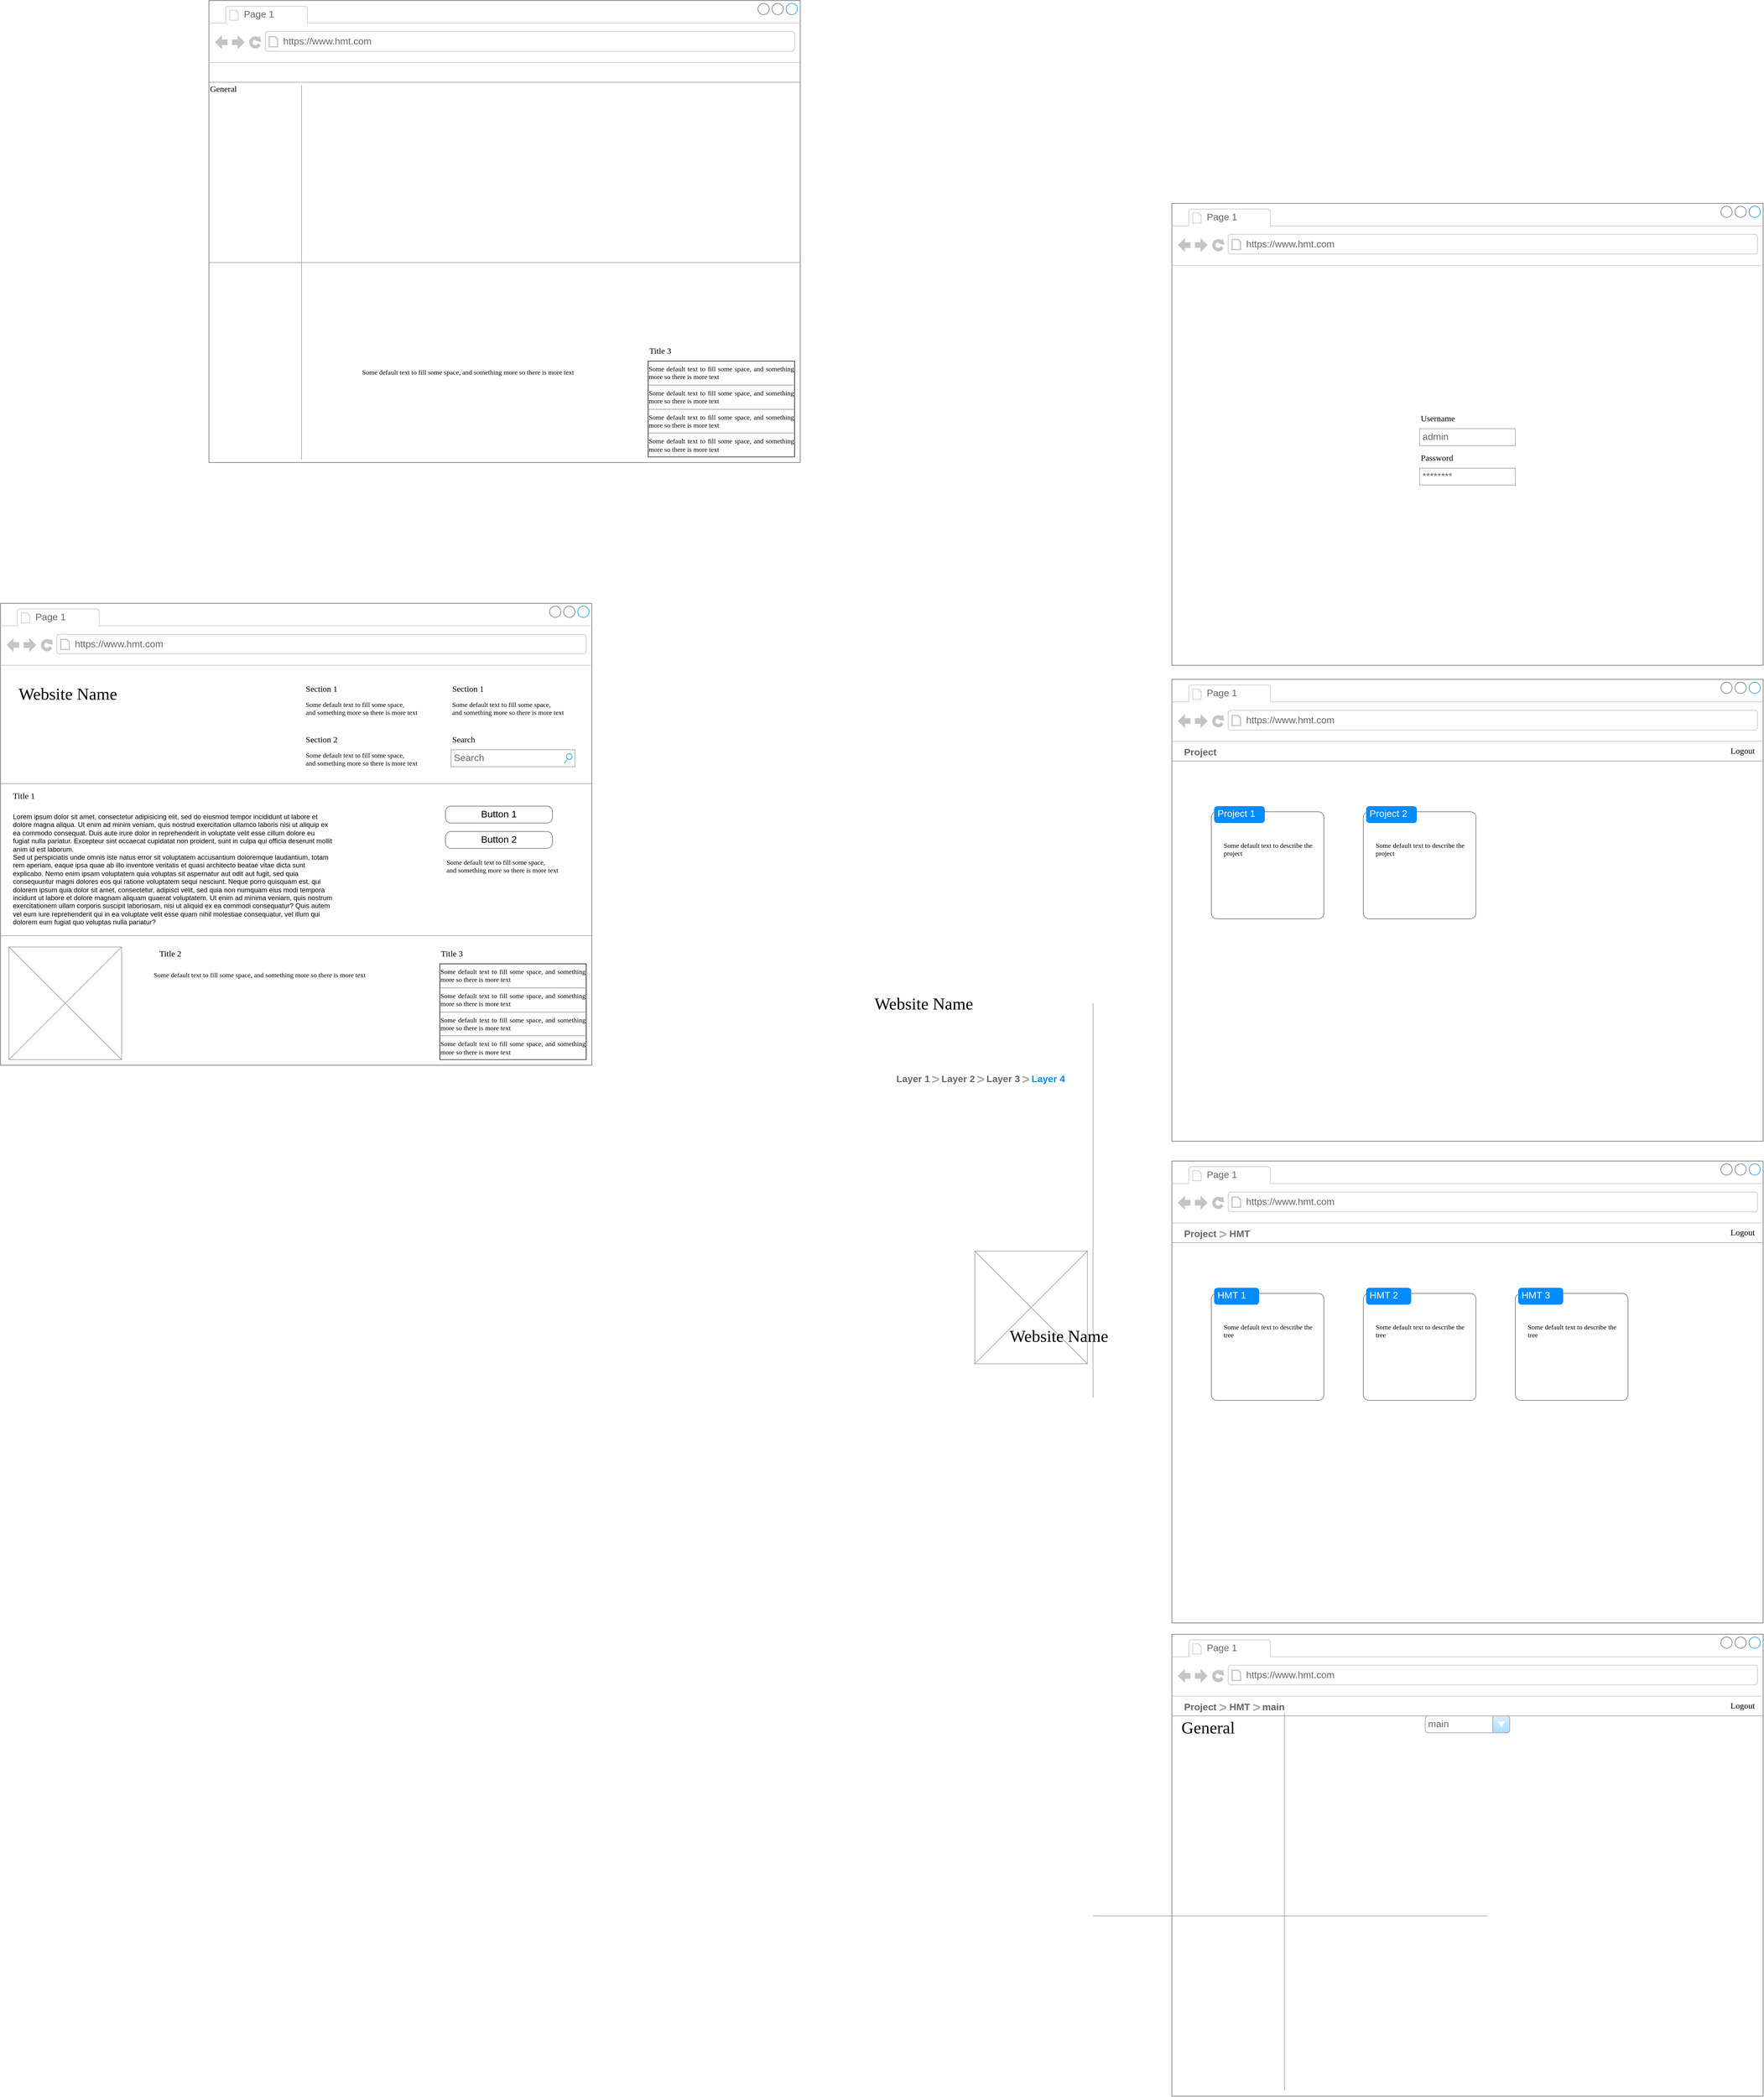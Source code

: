 <mxfile version="23.1.2" type="github">
  <diagram name="Page-1" id="2cc2dc42-3aac-f2a9-1cec-7a8b7cbee084">
    <mxGraphModel dx="4153" dy="1863" grid="1" gridSize="10" guides="1" tooltips="1" connect="1" arrows="1" fold="1" page="1" pageScale="1" pageWidth="1100" pageHeight="850" background="none" math="0" shadow="0">
      <root>
        <mxCell id="0" />
        <mxCell id="1" parent="0" />
        <mxCell id="7026571954dc6520-1" value="" style="strokeWidth=1;shadow=0;dashed=0;align=center;html=1;shape=mxgraph.mockup.containers.browserWindow;rSize=0;strokeColor=#666666;mainText=,;recursiveResize=0;rounded=0;labelBackgroundColor=none;fontFamily=Verdana;fontSize=12;movable=1;resizable=1;rotatable=1;deletable=1;editable=1;locked=0;connectable=1;" parent="1" vertex="1">
          <mxGeometry x="30" y="20" width="1050" height="820" as="geometry" />
        </mxCell>
        <mxCell id="7026571954dc6520-2" value="Page 1" style="strokeWidth=1;shadow=0;dashed=0;align=center;html=1;shape=mxgraph.mockup.containers.anchor;fontSize=17;fontColor=#666666;align=left;" parent="7026571954dc6520-1" vertex="1">
          <mxGeometry x="60" y="12" width="110" height="26" as="geometry" />
        </mxCell>
        <mxCell id="7026571954dc6520-3" value="https://www.hmt.com" style="strokeWidth=1;shadow=0;dashed=0;align=center;html=1;shape=mxgraph.mockup.containers.anchor;rSize=0;fontSize=17;fontColor=#666666;align=left;" parent="7026571954dc6520-1" vertex="1">
          <mxGeometry x="130" y="60" width="250" height="26" as="geometry" />
        </mxCell>
        <mxCell id="7026571954dc6520-6" value="Username" style="text;html=1;points=[];align=left;verticalAlign=top;spacingTop=-4;fontSize=15;fontFamily=Verdana" parent="7026571954dc6520-1" vertex="1">
          <mxGeometry x="440" y="370" width="170" height="30" as="geometry" />
        </mxCell>
        <mxCell id="7026571954dc6520-8" value="Password" style="text;html=1;points=[];align=left;verticalAlign=top;spacingTop=-4;fontSize=15;fontFamily=Verdana" parent="7026571954dc6520-1" vertex="1">
          <mxGeometry x="440" y="440" width="170" height="30" as="geometry" />
        </mxCell>
        <mxCell id="7pJ2gOgN6x-UePzKQqjZ-26" value="********" style="strokeWidth=1;shadow=0;dashed=0;align=center;html=1;shape=mxgraph.mockup.forms.pwField;strokeColor=#999999;mainText=;align=left;fontColor=#666666;fontSize=17;spacingLeft=3;" vertex="1" parent="7026571954dc6520-1">
          <mxGeometry x="440" y="470" width="170" height="30" as="geometry" />
        </mxCell>
        <mxCell id="7pJ2gOgN6x-UePzKQqjZ-27" value="admin" style="strokeWidth=1;shadow=0;dashed=0;align=center;html=1;shape=mxgraph.mockup.forms.pwField;strokeColor=#999999;mainText=;align=left;fontColor=#666666;fontSize=17;spacingLeft=3;" vertex="1" parent="7026571954dc6520-1">
          <mxGeometry x="440" y="400" width="170" height="30" as="geometry" />
        </mxCell>
        <mxCell id="7pJ2gOgN6x-UePzKQqjZ-1" value="" style="strokeWidth=1;shadow=0;dashed=0;align=center;html=1;shape=mxgraph.mockup.containers.browserWindow;rSize=0;strokeColor=#666666;mainText=,;recursiveResize=0;rounded=0;labelBackgroundColor=none;fontFamily=Verdana;fontSize=12" vertex="1" parent="1">
          <mxGeometry x="30" y="865" width="1050" height="820" as="geometry" />
        </mxCell>
        <mxCell id="7pJ2gOgN6x-UePzKQqjZ-2" value="Page 1" style="strokeWidth=1;shadow=0;dashed=0;align=center;html=1;shape=mxgraph.mockup.containers.anchor;fontSize=17;fontColor=#666666;align=left;" vertex="1" parent="7pJ2gOgN6x-UePzKQqjZ-1">
          <mxGeometry x="60" y="12" width="110" height="26" as="geometry" />
        </mxCell>
        <mxCell id="7pJ2gOgN6x-UePzKQqjZ-3" value="https://www.hmt.com" style="strokeWidth=1;shadow=0;dashed=0;align=center;html=1;shape=mxgraph.mockup.containers.anchor;rSize=0;fontSize=17;fontColor=#666666;align=left;" vertex="1" parent="7pJ2gOgN6x-UePzKQqjZ-1">
          <mxGeometry x="130" y="60" width="250" height="26" as="geometry" />
        </mxCell>
        <mxCell id="7pJ2gOgN6x-UePzKQqjZ-53" value="" style="verticalLabelPosition=bottom;shadow=0;dashed=0;align=center;html=1;verticalAlign=top;strokeWidth=1;shape=mxgraph.mockup.markup.line;strokeColor=#999999;rounded=0;labelBackgroundColor=none;fillColor=#ffffff;fontFamily=Verdana;fontSize=12;fontColor=#000000;" vertex="1" parent="7pJ2gOgN6x-UePzKQqjZ-1">
          <mxGeometry y="135" width="1050" height="20" as="geometry" />
        </mxCell>
        <mxCell id="7pJ2gOgN6x-UePzKQqjZ-80" value="" style="shape=mxgraph.mockup.containers.marginRect;rectMarginTop=10;strokeColor=#666666;strokeWidth=1;dashed=0;rounded=1;arcSize=5;recursiveResize=0;html=1;whiteSpace=wrap;" vertex="1" parent="7pJ2gOgN6x-UePzKQqjZ-1">
          <mxGeometry x="70" y="225" width="200" height="200" as="geometry" />
        </mxCell>
        <mxCell id="7pJ2gOgN6x-UePzKQqjZ-81" value="Project 1" style="shape=rect;strokeColor=none;fillColor=#008cff;strokeWidth=1;dashed=0;rounded=1;arcSize=20;fontColor=#ffffff;fontSize=17;spacing=2;spacingTop=-2;align=left;autosize=1;spacingLeft=4;resizeWidth=0;resizeHeight=0;perimeter=none;html=1;whiteSpace=wrap;" vertex="1" parent="7pJ2gOgN6x-UePzKQqjZ-80">
          <mxGeometry x="5" width="90" height="30" as="geometry" />
        </mxCell>
        <mxCell id="7pJ2gOgN6x-UePzKQqjZ-85" value="Some default text to describe the project" style="text;html=1;points=[];align=left;verticalAlign=top;spacingTop=-4;fontSize=12;fontFamily=Verdana;whiteSpace=wrap;" vertex="1" parent="7pJ2gOgN6x-UePzKQqjZ-80">
          <mxGeometry x="20" y="60" width="160" height="65" as="geometry" />
        </mxCell>
        <mxCell id="7pJ2gOgN6x-UePzKQqjZ-83" value="Logout" style="text;html=1;points=[];align=left;verticalAlign=top;spacingTop=-4;fontSize=15;fontFamily=Verdana" vertex="1" parent="7pJ2gOgN6x-UePzKQqjZ-1">
          <mxGeometry x="990" y="115" width="60" height="30" as="geometry" />
        </mxCell>
        <mxCell id="7pJ2gOgN6x-UePzKQqjZ-84" value="Project" style="strokeWidth=1;shadow=0;dashed=0;align=center;html=1;shape=mxgraph.mockup.navigation.anchor;fontSize=17;fontColor=#666666;fontStyle=1;" vertex="1" parent="7pJ2gOgN6x-UePzKQqjZ-1">
          <mxGeometry x="20" y="115" width="60" height="30" as="geometry" />
        </mxCell>
        <mxCell id="7pJ2gOgN6x-UePzKQqjZ-86" value="" style="shape=mxgraph.mockup.containers.marginRect;rectMarginTop=10;strokeColor=#666666;strokeWidth=1;dashed=0;rounded=1;arcSize=5;recursiveResize=0;html=1;whiteSpace=wrap;" vertex="1" parent="7pJ2gOgN6x-UePzKQqjZ-1">
          <mxGeometry x="340" y="225" width="200" height="200" as="geometry" />
        </mxCell>
        <mxCell id="7pJ2gOgN6x-UePzKQqjZ-87" value="Project 2" style="shape=rect;strokeColor=none;fillColor=#008cff;strokeWidth=1;dashed=0;rounded=1;arcSize=20;fontColor=#ffffff;fontSize=17;spacing=2;spacingTop=-2;align=left;autosize=1;spacingLeft=4;resizeWidth=0;resizeHeight=0;perimeter=none;html=1;whiteSpace=wrap;" vertex="1" parent="7pJ2gOgN6x-UePzKQqjZ-86">
          <mxGeometry x="5" width="90" height="30" as="geometry" />
        </mxCell>
        <mxCell id="7pJ2gOgN6x-UePzKQqjZ-88" value="Some default text to describe the project" style="text;html=1;points=[];align=left;verticalAlign=top;spacingTop=-4;fontSize=12;fontFamily=Verdana;whiteSpace=wrap;" vertex="1" parent="7pJ2gOgN6x-UePzKQqjZ-86">
          <mxGeometry x="20" y="60" width="160" height="65" as="geometry" />
        </mxCell>
        <mxCell id="7pJ2gOgN6x-UePzKQqjZ-28" value="" style="strokeWidth=1;shadow=0;dashed=0;align=center;html=1;shape=mxgraph.mockup.containers.browserWindow;rSize=0;strokeColor=#666666;mainText=,;recursiveResize=0;rounded=0;labelBackgroundColor=none;fontFamily=Verdana;fontSize=12" vertex="1" parent="1">
          <mxGeometry x="-2050" y="730" width="1050" height="820" as="geometry" />
        </mxCell>
        <mxCell id="7pJ2gOgN6x-UePzKQqjZ-29" value="Page 1" style="strokeWidth=1;shadow=0;dashed=0;align=center;html=1;shape=mxgraph.mockup.containers.anchor;fontSize=17;fontColor=#666666;align=left;" vertex="1" parent="7pJ2gOgN6x-UePzKQqjZ-28">
          <mxGeometry x="60" y="12" width="110" height="26" as="geometry" />
        </mxCell>
        <mxCell id="7pJ2gOgN6x-UePzKQqjZ-30" value="https://www.hmt.com" style="strokeWidth=1;shadow=0;dashed=0;align=center;html=1;shape=mxgraph.mockup.containers.anchor;rSize=0;fontSize=17;fontColor=#666666;align=left;" vertex="1" parent="7pJ2gOgN6x-UePzKQqjZ-28">
          <mxGeometry x="130" y="60" width="250" height="26" as="geometry" />
        </mxCell>
        <mxCell id="7pJ2gOgN6x-UePzKQqjZ-31" value="Website Name" style="text;html=1;points=[];align=left;verticalAlign=top;spacingTop=-4;fontSize=30;fontFamily=Verdana" vertex="1" parent="7pJ2gOgN6x-UePzKQqjZ-28">
          <mxGeometry x="30" y="140" width="340" height="50" as="geometry" />
        </mxCell>
        <mxCell id="7pJ2gOgN6x-UePzKQqjZ-32" value="Section 1" style="text;html=1;points=[];align=left;verticalAlign=top;spacingTop=-4;fontSize=15;fontFamily=Verdana" vertex="1" parent="7pJ2gOgN6x-UePzKQqjZ-28">
          <mxGeometry x="540" y="140" width="170" height="30" as="geometry" />
        </mxCell>
        <mxCell id="7pJ2gOgN6x-UePzKQqjZ-33" value="Some default text to fill some space, and&amp;nbsp;&lt;span&gt;something more so there is more text&lt;/span&gt;" style="text;html=1;points=[];align=left;verticalAlign=top;spacingTop=-4;fontSize=12;fontFamily=Verdana;whiteSpace=wrap;" vertex="1" parent="7pJ2gOgN6x-UePzKQqjZ-28">
          <mxGeometry x="540" y="170" width="240" height="40" as="geometry" />
        </mxCell>
        <mxCell id="7pJ2gOgN6x-UePzKQqjZ-34" value="Section 2" style="text;html=1;points=[];align=left;verticalAlign=top;spacingTop=-4;fontSize=15;fontFamily=Verdana" vertex="1" parent="7pJ2gOgN6x-UePzKQqjZ-28">
          <mxGeometry x="540" y="230" width="170" height="30" as="geometry" />
        </mxCell>
        <mxCell id="7pJ2gOgN6x-UePzKQqjZ-35" value="Some default text to fill some space, and&amp;nbsp;&lt;span&gt;something more so there is more text&lt;/span&gt;" style="text;html=1;points=[];align=left;verticalAlign=top;spacingTop=-4;fontSize=12;fontFamily=Verdana;whiteSpace=wrap;" vertex="1" parent="7pJ2gOgN6x-UePzKQqjZ-28">
          <mxGeometry x="540" y="260" width="240" height="40" as="geometry" />
        </mxCell>
        <mxCell id="7pJ2gOgN6x-UePzKQqjZ-36" value="Section 1" style="text;html=1;points=[];align=left;verticalAlign=top;spacingTop=-4;fontSize=15;fontFamily=Verdana" vertex="1" parent="7pJ2gOgN6x-UePzKQqjZ-28">
          <mxGeometry x="800" y="140" width="170" height="30" as="geometry" />
        </mxCell>
        <mxCell id="7pJ2gOgN6x-UePzKQqjZ-37" value="Some default text to fill some space, and&amp;nbsp;&lt;span&gt;something more so there is more text&lt;/span&gt;" style="text;html=1;points=[];align=left;verticalAlign=top;spacingTop=-4;fontSize=12;fontFamily=Verdana;whiteSpace=wrap;" vertex="1" parent="7pJ2gOgN6x-UePzKQqjZ-28">
          <mxGeometry x="800" y="170" width="240" height="40" as="geometry" />
        </mxCell>
        <mxCell id="7pJ2gOgN6x-UePzKQqjZ-38" value="Search" style="text;html=1;points=[];align=left;verticalAlign=top;spacingTop=-4;fontSize=15;fontFamily=Verdana" vertex="1" parent="7pJ2gOgN6x-UePzKQqjZ-28">
          <mxGeometry x="800" y="230" width="170" height="30" as="geometry" />
        </mxCell>
        <mxCell id="7pJ2gOgN6x-UePzKQqjZ-39" value="Search" style="strokeWidth=1;shadow=0;dashed=0;align=center;html=1;shape=mxgraph.mockup.forms.searchBox;strokeColor=#999999;mainText=;strokeColor2=#008cff;fontColor=#666666;fontSize=17;align=left;spacingLeft=3;rounded=0;labelBackgroundColor=none;" vertex="1" parent="7pJ2gOgN6x-UePzKQqjZ-28">
          <mxGeometry x="800" y="260" width="220" height="30" as="geometry" />
        </mxCell>
        <mxCell id="7pJ2gOgN6x-UePzKQqjZ-40" value="" style="verticalLabelPosition=bottom;shadow=0;dashed=0;align=center;html=1;verticalAlign=top;strokeWidth=1;shape=mxgraph.mockup.markup.line;strokeColor=#999999;rounded=0;labelBackgroundColor=none;fillColor=#ffffff;fontFamily=Verdana;fontSize=12;fontColor=#000000;" vertex="1" parent="7pJ2gOgN6x-UePzKQqjZ-28">
          <mxGeometry y="310" width="1050" height="20" as="geometry" />
        </mxCell>
        <mxCell id="7pJ2gOgN6x-UePzKQqjZ-41" value="Title 1" style="text;html=1;points=[];align=left;verticalAlign=top;spacingTop=-4;fontSize=15;fontFamily=Verdana" vertex="1" parent="7pJ2gOgN6x-UePzKQqjZ-28">
          <mxGeometry x="20" y="330" width="170" height="30" as="geometry" />
        </mxCell>
        <mxCell id="7pJ2gOgN6x-UePzKQqjZ-42" value="Lorem ipsum dolor sit amet, consectetur adipisicing elit, sed do eiusmod tempor incididunt ut labore et dolore magna aliqua. Ut enim ad minim veniam, quis nostrud exercitation ullamco laboris nisi ut aliquip ex ea commodo consequat. Duis aute irure dolor in reprehenderit in voluptate velit esse cillum dolore eu fugiat nulla pariatur. Excepteur sint occaecat cupidatat non proident, sunt in culpa qui officia deserunt mollit anim id est laborum.&#xa;Sed ut perspiciatis unde omnis iste natus error sit voluptatem accusantium doloremque laudantium, totam rem aperiam, eaque ipsa quae ab illo inventore veritatis et quasi architecto beatae vitae dicta sunt explicabo. Nemo enim ipsam voluptatem quia voluptas sit aspernatur aut odit aut fugit, sed quia consequuntur magni dolores eos qui ratione voluptatem sequi nesciunt. Neque porro quisquam est, qui dolorem ipsum quia dolor sit amet, consectetur, adipisci velit, sed quia non numquam eius modi tempora incidunt ut labore et dolore magnam aliquam quaerat voluptatem. Ut enim ad minima veniam, quis nostrum exercitationem ullam corporis suscipit laboriosam, nisi ut aliquid ex ea commodi consequatur? Quis autem vel eum iure reprehenderit qui in ea voluptate velit esse quam nihil molestiae consequatur, vel illum qui dolorem eum fugiat quo voluptas nulla pariatur?" style="text;spacingTop=-5;whiteSpace=wrap;html=1;align=left;fontSize=12;fontFamily=Helvetica;fillColor=none;strokeColor=none;rounded=0;shadow=1;labelBackgroundColor=none;" vertex="1" parent="7pJ2gOgN6x-UePzKQqjZ-28">
          <mxGeometry x="20" y="370" width="570" height="240" as="geometry" />
        </mxCell>
        <mxCell id="7pJ2gOgN6x-UePzKQqjZ-43" value="Button 1" style="strokeWidth=1;shadow=0;dashed=0;align=center;html=1;shape=mxgraph.mockup.buttons.button;strokeColor=#666666;mainText=;buttonStyle=round;fontSize=17;fontStyle=0;fillColor=none;whiteSpace=wrap;rounded=0;labelBackgroundColor=none;" vertex="1" parent="7pJ2gOgN6x-UePzKQqjZ-28">
          <mxGeometry x="790" y="360" width="190" height="30" as="geometry" />
        </mxCell>
        <mxCell id="7pJ2gOgN6x-UePzKQqjZ-44" value="Button 2" style="strokeWidth=1;shadow=0;dashed=0;align=center;html=1;shape=mxgraph.mockup.buttons.button;strokeColor=#666666;mainText=;buttonStyle=round;fontSize=17;fontStyle=0;fillColor=none;whiteSpace=wrap;rounded=0;labelBackgroundColor=none;" vertex="1" parent="7pJ2gOgN6x-UePzKQqjZ-28">
          <mxGeometry x="790" y="405" width="190" height="30" as="geometry" />
        </mxCell>
        <mxCell id="7pJ2gOgN6x-UePzKQqjZ-45" value="Some default text to fill some space, and&amp;nbsp;&lt;span&gt;something more so there is more text&lt;/span&gt;" style="text;html=1;points=[];align=left;verticalAlign=top;spacingTop=-4;fontSize=12;fontFamily=Verdana;whiteSpace=wrap;" vertex="1" parent="7pJ2gOgN6x-UePzKQqjZ-28">
          <mxGeometry x="790" y="450" width="240" height="40" as="geometry" />
        </mxCell>
        <mxCell id="7pJ2gOgN6x-UePzKQqjZ-46" value="" style="verticalLabelPosition=bottom;shadow=0;dashed=0;align=center;html=1;verticalAlign=top;strokeWidth=1;shape=mxgraph.mockup.markup.line;strokeColor=#999999;rounded=0;labelBackgroundColor=none;fillColor=#ffffff;fontFamily=Verdana;fontSize=12;fontColor=#000000;" vertex="1" parent="7pJ2gOgN6x-UePzKQqjZ-28">
          <mxGeometry y="580" width="1050" height="20" as="geometry" />
        </mxCell>
        <mxCell id="7pJ2gOgN6x-UePzKQqjZ-47" value="" style="verticalLabelPosition=bottom;shadow=0;dashed=0;align=center;html=1;verticalAlign=top;strokeWidth=1;shape=mxgraph.mockup.graphics.simpleIcon;strokeColor=#999999;fillColor=#ffffff;rounded=0;labelBackgroundColor=none;fontFamily=Verdana;fontSize=12;fontColor=#000000;" vertex="1" parent="7pJ2gOgN6x-UePzKQqjZ-28">
          <mxGeometry x="15" y="610" width="200" height="200" as="geometry" />
        </mxCell>
        <mxCell id="7pJ2gOgN6x-UePzKQqjZ-48" value="Title 2" style="text;html=1;points=[];align=left;verticalAlign=top;spacingTop=-4;fontSize=15;fontFamily=Verdana" vertex="1" parent="7pJ2gOgN6x-UePzKQqjZ-28">
          <mxGeometry x="280" y="610" width="170" height="30" as="geometry" />
        </mxCell>
        <mxCell id="7pJ2gOgN6x-UePzKQqjZ-49" value="Title 3" style="text;html=1;points=[];align=left;verticalAlign=top;spacingTop=-4;fontSize=15;fontFamily=Verdana" vertex="1" parent="7pJ2gOgN6x-UePzKQqjZ-28">
          <mxGeometry x="780" y="610" width="170" height="30" as="geometry" />
        </mxCell>
        <mxCell id="7pJ2gOgN6x-UePzKQqjZ-50" value="&lt;div style=&quot;text-align: justify&quot;&gt;&lt;span&gt;Some default text to fill some space, and&amp;nbsp;&lt;/span&gt;&lt;span&gt;something more so there is more text&lt;/span&gt;&lt;/div&gt;&lt;div style=&quot;text-align: justify&quot;&gt;&lt;hr id=&quot;null&quot; style=&quot;text-align: justify&quot;&gt;&lt;span&gt;&lt;div style=&quot;text-align: justify&quot;&gt;&lt;span&gt;Some default text to fill some space, and&amp;nbsp;&lt;/span&gt;&lt;span&gt;something more so there is more text&lt;/span&gt;&lt;/div&gt;&lt;/span&gt;&lt;/div&gt;&lt;hr id=&quot;null&quot; style=&quot;text-align: justify&quot;&gt;&lt;span&gt;&lt;div style=&quot;text-align: justify&quot;&gt;&lt;span&gt;Some default text to fill some space, and&amp;nbsp;&lt;/span&gt;&lt;span&gt;something more so there is more text&lt;/span&gt;&lt;/div&gt;&lt;/span&gt;&lt;hr id=&quot;null&quot; style=&quot;text-align: justify&quot;&gt;&lt;span&gt;&lt;div style=&quot;text-align: justify&quot;&gt;&lt;span&gt;Some default text to fill some space, and&amp;nbsp;&lt;/span&gt;&lt;span&gt;something more so there is more text&lt;/span&gt;&lt;/div&gt;&lt;/span&gt;&lt;hr id=&quot;null&quot; style=&quot;text-align: left&quot;&gt;" style="whiteSpace=wrap;html=1;rounded=0;shadow=0;labelBackgroundColor=none;strokeWidth=1;fontFamily=Verdana;fontSize=12;align=center;verticalAlign=top;" vertex="1" parent="7pJ2gOgN6x-UePzKQqjZ-28">
          <mxGeometry x="780" y="640" width="260" height="170" as="geometry" />
        </mxCell>
        <mxCell id="7pJ2gOgN6x-UePzKQqjZ-51" value="Some default text to fill some space, and&amp;nbsp;&lt;span&gt;something more so there is more text&lt;/span&gt;" style="text;html=1;points=[];align=left;verticalAlign=top;spacingTop=-4;fontSize=12;fontFamily=Verdana;whiteSpace=wrap;" vertex="1" parent="7pJ2gOgN6x-UePzKQqjZ-28">
          <mxGeometry x="270" y="650" width="470" height="40" as="geometry" />
        </mxCell>
        <mxCell id="7pJ2gOgN6x-UePzKQqjZ-4" value="Website Name" style="text;html=1;points=[];align=left;verticalAlign=top;spacingTop=-4;fontSize=30;fontFamily=Verdana" vertex="1" parent="1">
          <mxGeometry x="-500" y="1420" width="340" height="50" as="geometry" />
        </mxCell>
        <mxCell id="7pJ2gOgN6x-UePzKQqjZ-20" value="" style="verticalLabelPosition=bottom;shadow=0;dashed=0;align=center;html=1;verticalAlign=top;strokeWidth=1;shape=mxgraph.mockup.graphics.simpleIcon;strokeColor=#999999;fillColor=#ffffff;rounded=0;labelBackgroundColor=none;fontFamily=Verdana;fontSize=12;fontColor=#000000;" vertex="1" parent="1">
          <mxGeometry x="-320" y="1880" width="200" height="200" as="geometry" />
        </mxCell>
        <mxCell id="7pJ2gOgN6x-UePzKQqjZ-52" value="" style="verticalLabelPosition=bottom;shadow=0;dashed=0;align=center;html=1;verticalAlign=top;strokeWidth=1;shape=mxgraph.mockup.markup.line;strokeColor=#999999;rounded=0;labelBackgroundColor=none;fillColor=#ffffff;fontFamily=Verdana;fontSize=12;fontColor=#000000;rotation=-90;" vertex="1" parent="1">
          <mxGeometry x="-460" y="1780" width="700" height="20" as="geometry" />
        </mxCell>
        <mxCell id="7pJ2gOgN6x-UePzKQqjZ-54" value="Layer 1" style="strokeWidth=1;shadow=0;dashed=0;align=center;html=1;shape=mxgraph.mockup.navigation.anchor;fontSize=17;fontColor=#666666;fontStyle=1;" vertex="1" parent="1">
          <mxGeometry x="-460" y="1560" width="60" height="30" as="geometry" />
        </mxCell>
        <mxCell id="7pJ2gOgN6x-UePzKQqjZ-55" value="&gt;" style="strokeWidth=1;shadow=0;dashed=0;align=center;html=1;shape=mxgraph.mockup.navigation.anchor;fontSize=24;fontColor=#aaaaaa;fontStyle=1;" vertex="1" parent="1">
          <mxGeometry x="-400" y="1560" width="20" height="30" as="geometry" />
        </mxCell>
        <mxCell id="7pJ2gOgN6x-UePzKQqjZ-56" value="Layer 2" style="strokeWidth=1;shadow=0;dashed=0;align=center;html=1;shape=mxgraph.mockup.navigation.anchor;fontSize=17;fontColor=#666666;fontStyle=1;" vertex="1" parent="1">
          <mxGeometry x="-380" y="1560" width="60" height="30" as="geometry" />
        </mxCell>
        <mxCell id="7pJ2gOgN6x-UePzKQqjZ-57" value="&gt;" style="strokeWidth=1;shadow=0;dashed=0;align=center;html=1;shape=mxgraph.mockup.navigation.anchor;fontSize=24;fontColor=#aaaaaa;fontStyle=1;" vertex="1" parent="1">
          <mxGeometry x="-320" y="1560" width="20" height="30" as="geometry" />
        </mxCell>
        <mxCell id="7pJ2gOgN6x-UePzKQqjZ-58" value="Layer 3" style="strokeWidth=1;shadow=0;dashed=0;align=center;html=1;shape=mxgraph.mockup.navigation.anchor;fontSize=17;fontColor=#666666;fontStyle=1;" vertex="1" parent="1">
          <mxGeometry x="-300" y="1560" width="60" height="30" as="geometry" />
        </mxCell>
        <mxCell id="7pJ2gOgN6x-UePzKQqjZ-59" value="&gt;" style="strokeWidth=1;shadow=0;dashed=0;align=center;html=1;shape=mxgraph.mockup.navigation.anchor;fontSize=24;fontColor=#aaaaaa;fontStyle=1;" vertex="1" parent="1">
          <mxGeometry x="-240" y="1560" width="20" height="30" as="geometry" />
        </mxCell>
        <mxCell id="7pJ2gOgN6x-UePzKQqjZ-60" value="Layer 4" style="strokeWidth=1;shadow=0;dashed=0;align=center;html=1;shape=mxgraph.mockup.navigation.anchor;fontSize=17;fontColor=#008cff;fontStyle=1;" vertex="1" parent="1">
          <mxGeometry x="-220" y="1560" width="60" height="30" as="geometry" />
        </mxCell>
        <mxCell id="7pJ2gOgN6x-UePzKQqjZ-61" value="" style="strokeWidth=1;shadow=0;dashed=0;align=center;html=1;shape=mxgraph.mockup.containers.browserWindow;rSize=0;strokeColor=#666666;mainText=,;recursiveResize=0;rounded=0;labelBackgroundColor=none;fontFamily=Verdana;fontSize=12" vertex="1" parent="1">
          <mxGeometry x="-1680" y="-340" width="1050" height="820" as="geometry" />
        </mxCell>
        <mxCell id="7pJ2gOgN6x-UePzKQqjZ-62" value="Page 1" style="strokeWidth=1;shadow=0;dashed=0;align=center;html=1;shape=mxgraph.mockup.containers.anchor;fontSize=17;fontColor=#666666;align=left;" vertex="1" parent="7pJ2gOgN6x-UePzKQqjZ-61">
          <mxGeometry x="60" y="12" width="110" height="26" as="geometry" />
        </mxCell>
        <mxCell id="7pJ2gOgN6x-UePzKQqjZ-63" value="https://www.hmt.com" style="strokeWidth=1;shadow=0;dashed=0;align=center;html=1;shape=mxgraph.mockup.containers.anchor;rSize=0;fontSize=17;fontColor=#666666;align=left;" vertex="1" parent="7pJ2gOgN6x-UePzKQqjZ-61">
          <mxGeometry x="130" y="60" width="250" height="26" as="geometry" />
        </mxCell>
        <mxCell id="7pJ2gOgN6x-UePzKQqjZ-64" value="" style="verticalLabelPosition=bottom;shadow=0;dashed=0;align=center;html=1;verticalAlign=top;strokeWidth=1;shape=mxgraph.mockup.markup.line;strokeColor=#999999;rounded=0;labelBackgroundColor=none;fillColor=#ffffff;fontFamily=Verdana;fontSize=12;fontColor=#000000;rotation=-90;" vertex="1" parent="7pJ2gOgN6x-UePzKQqjZ-61">
          <mxGeometry x="-168" y="473" width="665" height="19" as="geometry" />
        </mxCell>
        <mxCell id="7pJ2gOgN6x-UePzKQqjZ-65" value="" style="verticalLabelPosition=bottom;shadow=0;dashed=0;align=center;html=1;verticalAlign=top;strokeWidth=1;shape=mxgraph.mockup.markup.line;strokeColor=#999999;rounded=0;labelBackgroundColor=none;fillColor=#ffffff;fontFamily=Verdana;fontSize=12;fontColor=#000000;" vertex="1" parent="7pJ2gOgN6x-UePzKQqjZ-61">
          <mxGeometry y="455" width="1050" height="20" as="geometry" />
        </mxCell>
        <mxCell id="7pJ2gOgN6x-UePzKQqjZ-66" value="Title 3" style="text;html=1;points=[];align=left;verticalAlign=top;spacingTop=-4;fontSize=15;fontFamily=Verdana" vertex="1" parent="7pJ2gOgN6x-UePzKQqjZ-61">
          <mxGeometry x="780" y="610" width="170" height="30" as="geometry" />
        </mxCell>
        <mxCell id="7pJ2gOgN6x-UePzKQqjZ-67" value="&lt;div style=&quot;text-align: justify&quot;&gt;&lt;span&gt;Some default text to fill some space, and&amp;nbsp;&lt;/span&gt;&lt;span&gt;something more so there is more text&lt;/span&gt;&lt;/div&gt;&lt;div style=&quot;text-align: justify&quot;&gt;&lt;hr id=&quot;null&quot; style=&quot;text-align: justify&quot;&gt;&lt;span&gt;&lt;div style=&quot;text-align: justify&quot;&gt;&lt;span&gt;Some default text to fill some space, and&amp;nbsp;&lt;/span&gt;&lt;span&gt;something more so there is more text&lt;/span&gt;&lt;/div&gt;&lt;/span&gt;&lt;/div&gt;&lt;hr id=&quot;null&quot; style=&quot;text-align: justify&quot;&gt;&lt;span&gt;&lt;div style=&quot;text-align: justify&quot;&gt;&lt;span&gt;Some default text to fill some space, and&amp;nbsp;&lt;/span&gt;&lt;span&gt;something more so there is more text&lt;/span&gt;&lt;/div&gt;&lt;/span&gt;&lt;hr id=&quot;null&quot; style=&quot;text-align: justify&quot;&gt;&lt;span&gt;&lt;div style=&quot;text-align: justify&quot;&gt;&lt;span&gt;Some default text to fill some space, and&amp;nbsp;&lt;/span&gt;&lt;span&gt;something more so there is more text&lt;/span&gt;&lt;/div&gt;&lt;/span&gt;&lt;hr id=&quot;null&quot; style=&quot;text-align: left&quot;&gt;" style="whiteSpace=wrap;html=1;rounded=0;shadow=0;labelBackgroundColor=none;strokeWidth=1;fontFamily=Verdana;fontSize=12;align=center;verticalAlign=top;" vertex="1" parent="7pJ2gOgN6x-UePzKQqjZ-61">
          <mxGeometry x="780" y="640" width="260" height="170" as="geometry" />
        </mxCell>
        <mxCell id="7pJ2gOgN6x-UePzKQqjZ-68" value="Some default text to fill some space, and&amp;nbsp;&lt;span&gt;something more so there is more text&lt;/span&gt;" style="text;html=1;points=[];align=left;verticalAlign=top;spacingTop=-4;fontSize=12;fontFamily=Verdana;whiteSpace=wrap;" vertex="1" parent="7pJ2gOgN6x-UePzKQqjZ-61">
          <mxGeometry x="270" y="650" width="470" height="40" as="geometry" />
        </mxCell>
        <mxCell id="7pJ2gOgN6x-UePzKQqjZ-69" value="" style="verticalLabelPosition=bottom;shadow=0;dashed=0;align=center;html=1;verticalAlign=top;strokeWidth=1;shape=mxgraph.mockup.markup.line;strokeColor=#999999;rounded=0;labelBackgroundColor=none;fillColor=#ffffff;fontFamily=Verdana;fontSize=12;fontColor=#000000;" vertex="1" parent="7pJ2gOgN6x-UePzKQqjZ-61">
          <mxGeometry y="135" width="1050" height="20" as="geometry" />
        </mxCell>
        <mxCell id="7pJ2gOgN6x-UePzKQqjZ-70" value="General" style="text;html=1;points=[];align=left;verticalAlign=top;spacingTop=-4;fontSize=15;fontFamily=Verdana" vertex="1" parent="7pJ2gOgN6x-UePzKQqjZ-61">
          <mxGeometry y="145" width="160" height="30" as="geometry" />
        </mxCell>
        <mxCell id="7pJ2gOgN6x-UePzKQqjZ-111" value="" style="strokeWidth=1;shadow=0;dashed=0;align=center;html=1;shape=mxgraph.mockup.containers.browserWindow;rSize=0;strokeColor=#666666;mainText=,;recursiveResize=0;rounded=0;labelBackgroundColor=none;fontFamily=Verdana;fontSize=12" vertex="1" parent="1">
          <mxGeometry x="30" y="1720" width="1050" height="820" as="geometry" />
        </mxCell>
        <mxCell id="7pJ2gOgN6x-UePzKQqjZ-112" value="Page 1" style="strokeWidth=1;shadow=0;dashed=0;align=center;html=1;shape=mxgraph.mockup.containers.anchor;fontSize=17;fontColor=#666666;align=left;" vertex="1" parent="7pJ2gOgN6x-UePzKQqjZ-111">
          <mxGeometry x="60" y="12" width="110" height="26" as="geometry" />
        </mxCell>
        <mxCell id="7pJ2gOgN6x-UePzKQqjZ-113" value="https://www.hmt.com" style="strokeWidth=1;shadow=0;dashed=0;align=center;html=1;shape=mxgraph.mockup.containers.anchor;rSize=0;fontSize=17;fontColor=#666666;align=left;" vertex="1" parent="7pJ2gOgN6x-UePzKQqjZ-111">
          <mxGeometry x="130" y="60" width="250" height="26" as="geometry" />
        </mxCell>
        <mxCell id="7pJ2gOgN6x-UePzKQqjZ-114" value="" style="verticalLabelPosition=bottom;shadow=0;dashed=0;align=center;html=1;verticalAlign=top;strokeWidth=1;shape=mxgraph.mockup.markup.line;strokeColor=#999999;rounded=0;labelBackgroundColor=none;fillColor=#ffffff;fontFamily=Verdana;fontSize=12;fontColor=#000000;" vertex="1" parent="7pJ2gOgN6x-UePzKQqjZ-111">
          <mxGeometry y="135" width="1050" height="20" as="geometry" />
        </mxCell>
        <mxCell id="7pJ2gOgN6x-UePzKQqjZ-115" value="" style="shape=mxgraph.mockup.containers.marginRect;rectMarginTop=10;strokeColor=#666666;strokeWidth=1;dashed=0;rounded=1;arcSize=5;recursiveResize=0;html=1;whiteSpace=wrap;" vertex="1" parent="7pJ2gOgN6x-UePzKQqjZ-111">
          <mxGeometry x="70" y="225" width="200" height="200" as="geometry" />
        </mxCell>
        <mxCell id="7pJ2gOgN6x-UePzKQqjZ-116" value="HMT 1" style="shape=rect;strokeColor=none;fillColor=#008cff;strokeWidth=1;dashed=0;rounded=1;arcSize=20;fontColor=#ffffff;fontSize=17;spacing=2;spacingTop=-2;align=left;autosize=1;spacingLeft=4;resizeWidth=0;resizeHeight=0;perimeter=none;html=1;whiteSpace=wrap;" vertex="1" parent="7pJ2gOgN6x-UePzKQqjZ-115">
          <mxGeometry x="5" width="80" height="30" as="geometry" />
        </mxCell>
        <mxCell id="7pJ2gOgN6x-UePzKQqjZ-117" value="Some default text to describe the tree" style="text;html=1;points=[];align=left;verticalAlign=top;spacingTop=-4;fontSize=12;fontFamily=Verdana;whiteSpace=wrap;" vertex="1" parent="7pJ2gOgN6x-UePzKQqjZ-115">
          <mxGeometry x="20" y="60" width="160" height="65" as="geometry" />
        </mxCell>
        <mxCell id="7pJ2gOgN6x-UePzKQqjZ-118" value="Logout" style="text;html=1;points=[];align=left;verticalAlign=top;spacingTop=-4;fontSize=15;fontFamily=Verdana" vertex="1" parent="7pJ2gOgN6x-UePzKQqjZ-111">
          <mxGeometry x="990" y="115" width="60" height="30" as="geometry" />
        </mxCell>
        <mxCell id="7pJ2gOgN6x-UePzKQqjZ-119" value="Project" style="strokeWidth=1;shadow=0;dashed=0;align=center;html=1;shape=mxgraph.mockup.navigation.anchor;fontSize=17;fontColor=#666666;fontStyle=1;" vertex="1" parent="7pJ2gOgN6x-UePzKQqjZ-111">
          <mxGeometry x="20" y="115" width="60" height="30" as="geometry" />
        </mxCell>
        <mxCell id="7pJ2gOgN6x-UePzKQqjZ-120" value="" style="shape=mxgraph.mockup.containers.marginRect;rectMarginTop=10;strokeColor=#666666;strokeWidth=1;dashed=0;rounded=1;arcSize=5;recursiveResize=0;html=1;whiteSpace=wrap;" vertex="1" parent="7pJ2gOgN6x-UePzKQqjZ-111">
          <mxGeometry x="340" y="225" width="200" height="200" as="geometry" />
        </mxCell>
        <mxCell id="7pJ2gOgN6x-UePzKQqjZ-121" value="HMT 2" style="shape=rect;strokeColor=none;fillColor=#008cff;strokeWidth=1;dashed=0;rounded=1;arcSize=20;fontColor=#ffffff;fontSize=17;spacing=2;spacingTop=-2;align=left;autosize=1;spacingLeft=4;resizeWidth=0;resizeHeight=0;perimeter=none;html=1;whiteSpace=wrap;" vertex="1" parent="7pJ2gOgN6x-UePzKQqjZ-120">
          <mxGeometry x="5" width="80" height="30" as="geometry" />
        </mxCell>
        <mxCell id="7pJ2gOgN6x-UePzKQqjZ-122" value="Some default text to describe the tree" style="text;html=1;points=[];align=left;verticalAlign=top;spacingTop=-4;fontSize=12;fontFamily=Verdana;whiteSpace=wrap;" vertex="1" parent="7pJ2gOgN6x-UePzKQqjZ-120">
          <mxGeometry x="20" y="60" width="160" height="65" as="geometry" />
        </mxCell>
        <mxCell id="7pJ2gOgN6x-UePzKQqjZ-123" value="&gt;" style="strokeWidth=1;shadow=0;dashed=0;align=center;html=1;shape=mxgraph.mockup.navigation.anchor;fontSize=24;fontColor=#aaaaaa;fontStyle=1;" vertex="1" parent="7pJ2gOgN6x-UePzKQqjZ-111">
          <mxGeometry x="80" y="115" width="20" height="30" as="geometry" />
        </mxCell>
        <mxCell id="7pJ2gOgN6x-UePzKQqjZ-124" value="HMT" style="strokeWidth=1;shadow=0;dashed=0;align=center;html=1;shape=mxgraph.mockup.navigation.anchor;fontSize=17;fontColor=#666666;fontStyle=1;" vertex="1" parent="7pJ2gOgN6x-UePzKQqjZ-111">
          <mxGeometry x="90" y="115" width="60" height="30" as="geometry" />
        </mxCell>
        <mxCell id="7pJ2gOgN6x-UePzKQqjZ-125" value="" style="shape=mxgraph.mockup.containers.marginRect;rectMarginTop=10;strokeColor=#666666;strokeWidth=1;dashed=0;rounded=1;arcSize=5;recursiveResize=0;html=1;whiteSpace=wrap;" vertex="1" parent="7pJ2gOgN6x-UePzKQqjZ-111">
          <mxGeometry x="610" y="225" width="200" height="200" as="geometry" />
        </mxCell>
        <mxCell id="7pJ2gOgN6x-UePzKQqjZ-126" value="HMT 3" style="shape=rect;strokeColor=none;fillColor=#008cff;strokeWidth=1;dashed=0;rounded=1;arcSize=20;fontColor=#ffffff;fontSize=17;spacing=2;spacingTop=-2;align=left;autosize=1;spacingLeft=4;resizeWidth=0;resizeHeight=0;perimeter=none;html=1;whiteSpace=wrap;" vertex="1" parent="7pJ2gOgN6x-UePzKQqjZ-125">
          <mxGeometry x="5" width="80" height="30" as="geometry" />
        </mxCell>
        <mxCell id="7pJ2gOgN6x-UePzKQqjZ-127" value="Some default text to describe the tree" style="text;html=1;points=[];align=left;verticalAlign=top;spacingTop=-4;fontSize=12;fontFamily=Verdana;whiteSpace=wrap;" vertex="1" parent="7pJ2gOgN6x-UePzKQqjZ-125">
          <mxGeometry x="20" y="60" width="160" height="65" as="geometry" />
        </mxCell>
        <mxCell id="7pJ2gOgN6x-UePzKQqjZ-128" value="" style="strokeWidth=1;shadow=0;dashed=0;align=center;html=1;shape=mxgraph.mockup.containers.browserWindow;rSize=0;strokeColor=#666666;mainText=,;recursiveResize=0;rounded=0;labelBackgroundColor=none;fontFamily=Verdana;fontSize=12" vertex="1" parent="1">
          <mxGeometry x="30" y="2560" width="1050" height="820" as="geometry" />
        </mxCell>
        <mxCell id="7pJ2gOgN6x-UePzKQqjZ-129" value="Page 1" style="strokeWidth=1;shadow=0;dashed=0;align=center;html=1;shape=mxgraph.mockup.containers.anchor;fontSize=17;fontColor=#666666;align=left;" vertex="1" parent="7pJ2gOgN6x-UePzKQqjZ-128">
          <mxGeometry x="60" y="12" width="110" height="26" as="geometry" />
        </mxCell>
        <mxCell id="7pJ2gOgN6x-UePzKQqjZ-130" value="https://www.hmt.com" style="strokeWidth=1;shadow=0;dashed=0;align=center;html=1;shape=mxgraph.mockup.containers.anchor;rSize=0;fontSize=17;fontColor=#666666;align=left;" vertex="1" parent="7pJ2gOgN6x-UePzKQqjZ-128">
          <mxGeometry x="130" y="60" width="250" height="26" as="geometry" />
        </mxCell>
        <mxCell id="7pJ2gOgN6x-UePzKQqjZ-131" value="" style="verticalLabelPosition=bottom;shadow=0;dashed=0;align=center;html=1;verticalAlign=top;strokeWidth=1;shape=mxgraph.mockup.markup.line;strokeColor=#999999;rounded=0;labelBackgroundColor=none;fillColor=#ffffff;fontFamily=Verdana;fontSize=12;fontColor=#000000;" vertex="1" parent="7pJ2gOgN6x-UePzKQqjZ-128">
          <mxGeometry y="135" width="1050" height="20" as="geometry" />
        </mxCell>
        <mxCell id="7pJ2gOgN6x-UePzKQqjZ-135" value="Logout" style="text;html=1;points=[];align=left;verticalAlign=top;spacingTop=-4;fontSize=15;fontFamily=Verdana" vertex="1" parent="7pJ2gOgN6x-UePzKQqjZ-128">
          <mxGeometry x="990" y="115" width="60" height="30" as="geometry" />
        </mxCell>
        <mxCell id="7pJ2gOgN6x-UePzKQqjZ-136" value="Project" style="strokeWidth=1;shadow=0;dashed=0;align=center;html=1;shape=mxgraph.mockup.navigation.anchor;fontSize=17;fontColor=#666666;fontStyle=1;" vertex="1" parent="7pJ2gOgN6x-UePzKQqjZ-128">
          <mxGeometry x="20" y="115" width="60" height="30" as="geometry" />
        </mxCell>
        <mxCell id="7pJ2gOgN6x-UePzKQqjZ-140" value="&gt;" style="strokeWidth=1;shadow=0;dashed=0;align=center;html=1;shape=mxgraph.mockup.navigation.anchor;fontSize=24;fontColor=#aaaaaa;fontStyle=1;" vertex="1" parent="7pJ2gOgN6x-UePzKQqjZ-128">
          <mxGeometry x="80" y="115" width="20" height="30" as="geometry" />
        </mxCell>
        <mxCell id="7pJ2gOgN6x-UePzKQqjZ-141" value="HMT" style="strokeWidth=1;shadow=0;dashed=0;align=center;html=1;shape=mxgraph.mockup.navigation.anchor;fontSize=17;fontColor=#666666;fontStyle=1;" vertex="1" parent="7pJ2gOgN6x-UePzKQqjZ-128">
          <mxGeometry x="90" y="115" width="60" height="30" as="geometry" />
        </mxCell>
        <mxCell id="7pJ2gOgN6x-UePzKQqjZ-145" value="&gt;" style="strokeWidth=1;shadow=0;dashed=0;align=center;html=1;shape=mxgraph.mockup.navigation.anchor;fontSize=24;fontColor=#aaaaaa;fontStyle=1;" vertex="1" parent="7pJ2gOgN6x-UePzKQqjZ-128">
          <mxGeometry x="140" y="115" width="20" height="30" as="geometry" />
        </mxCell>
        <mxCell id="7pJ2gOgN6x-UePzKQqjZ-146" value="main" style="strokeWidth=1;shadow=0;dashed=0;align=center;html=1;shape=mxgraph.mockup.navigation.anchor;fontSize=17;fontColor=#666666;fontStyle=1;" vertex="1" parent="7pJ2gOgN6x-UePzKQqjZ-128">
          <mxGeometry x="150" y="115" width="60" height="30" as="geometry" />
        </mxCell>
        <mxCell id="7pJ2gOgN6x-UePzKQqjZ-147" value="main" style="strokeWidth=1;shadow=0;dashed=0;align=center;html=1;shape=mxgraph.mockup.forms.comboBox;strokeColor=#999999;fillColor=#ddeeff;align=left;fillColor2=#aaddff;mainText=;fontColor=#666666;fontSize=17;spacingLeft=3;" vertex="1" parent="7pJ2gOgN6x-UePzKQqjZ-128">
          <mxGeometry x="450" y="145" width="150" height="30" as="geometry" />
        </mxCell>
        <mxCell id="7pJ2gOgN6x-UePzKQqjZ-148" value="" style="verticalLabelPosition=bottom;shadow=0;dashed=0;align=center;html=1;verticalAlign=top;strokeWidth=1;shape=mxgraph.mockup.markup.line;strokeColor=#999999;rounded=0;labelBackgroundColor=none;fillColor=#ffffff;fontFamily=Verdana;fontSize=12;fontColor=#000000;rotation=-90;" vertex="1" parent="7pJ2gOgN6x-UePzKQqjZ-128">
          <mxGeometry x="-135" y="465" width="670" height="20" as="geometry" />
        </mxCell>
        <mxCell id="7pJ2gOgN6x-UePzKQqjZ-150" value="&amp;nbsp; General" style="text;html=1;points=[];align=left;verticalAlign=top;spacingTop=-4;fontSize=30;fontFamily=Verdana" vertex="1" parent="7pJ2gOgN6x-UePzKQqjZ-128">
          <mxGeometry y="145" width="200" height="50" as="geometry" />
        </mxCell>
        <mxCell id="7pJ2gOgN6x-UePzKQqjZ-149" value="Website Name" style="text;html=1;points=[];align=left;verticalAlign=top;spacingTop=-4;fontSize=30;fontFamily=Verdana" vertex="1" parent="1">
          <mxGeometry x="-260" y="2010" width="340" height="50" as="geometry" />
        </mxCell>
        <mxCell id="7pJ2gOgN6x-UePzKQqjZ-151" value="" style="verticalLabelPosition=bottom;shadow=0;dashed=0;align=center;html=1;verticalAlign=top;strokeWidth=1;shape=mxgraph.mockup.markup.line;strokeColor=#999999;rounded=0;labelBackgroundColor=none;fillColor=#ffffff;fontFamily=Verdana;fontSize=12;fontColor=#000000;rotation=0;" vertex="1" parent="1">
          <mxGeometry x="-110" y="3050" width="700" height="20" as="geometry" />
        </mxCell>
      </root>
    </mxGraphModel>
  </diagram>
</mxfile>
